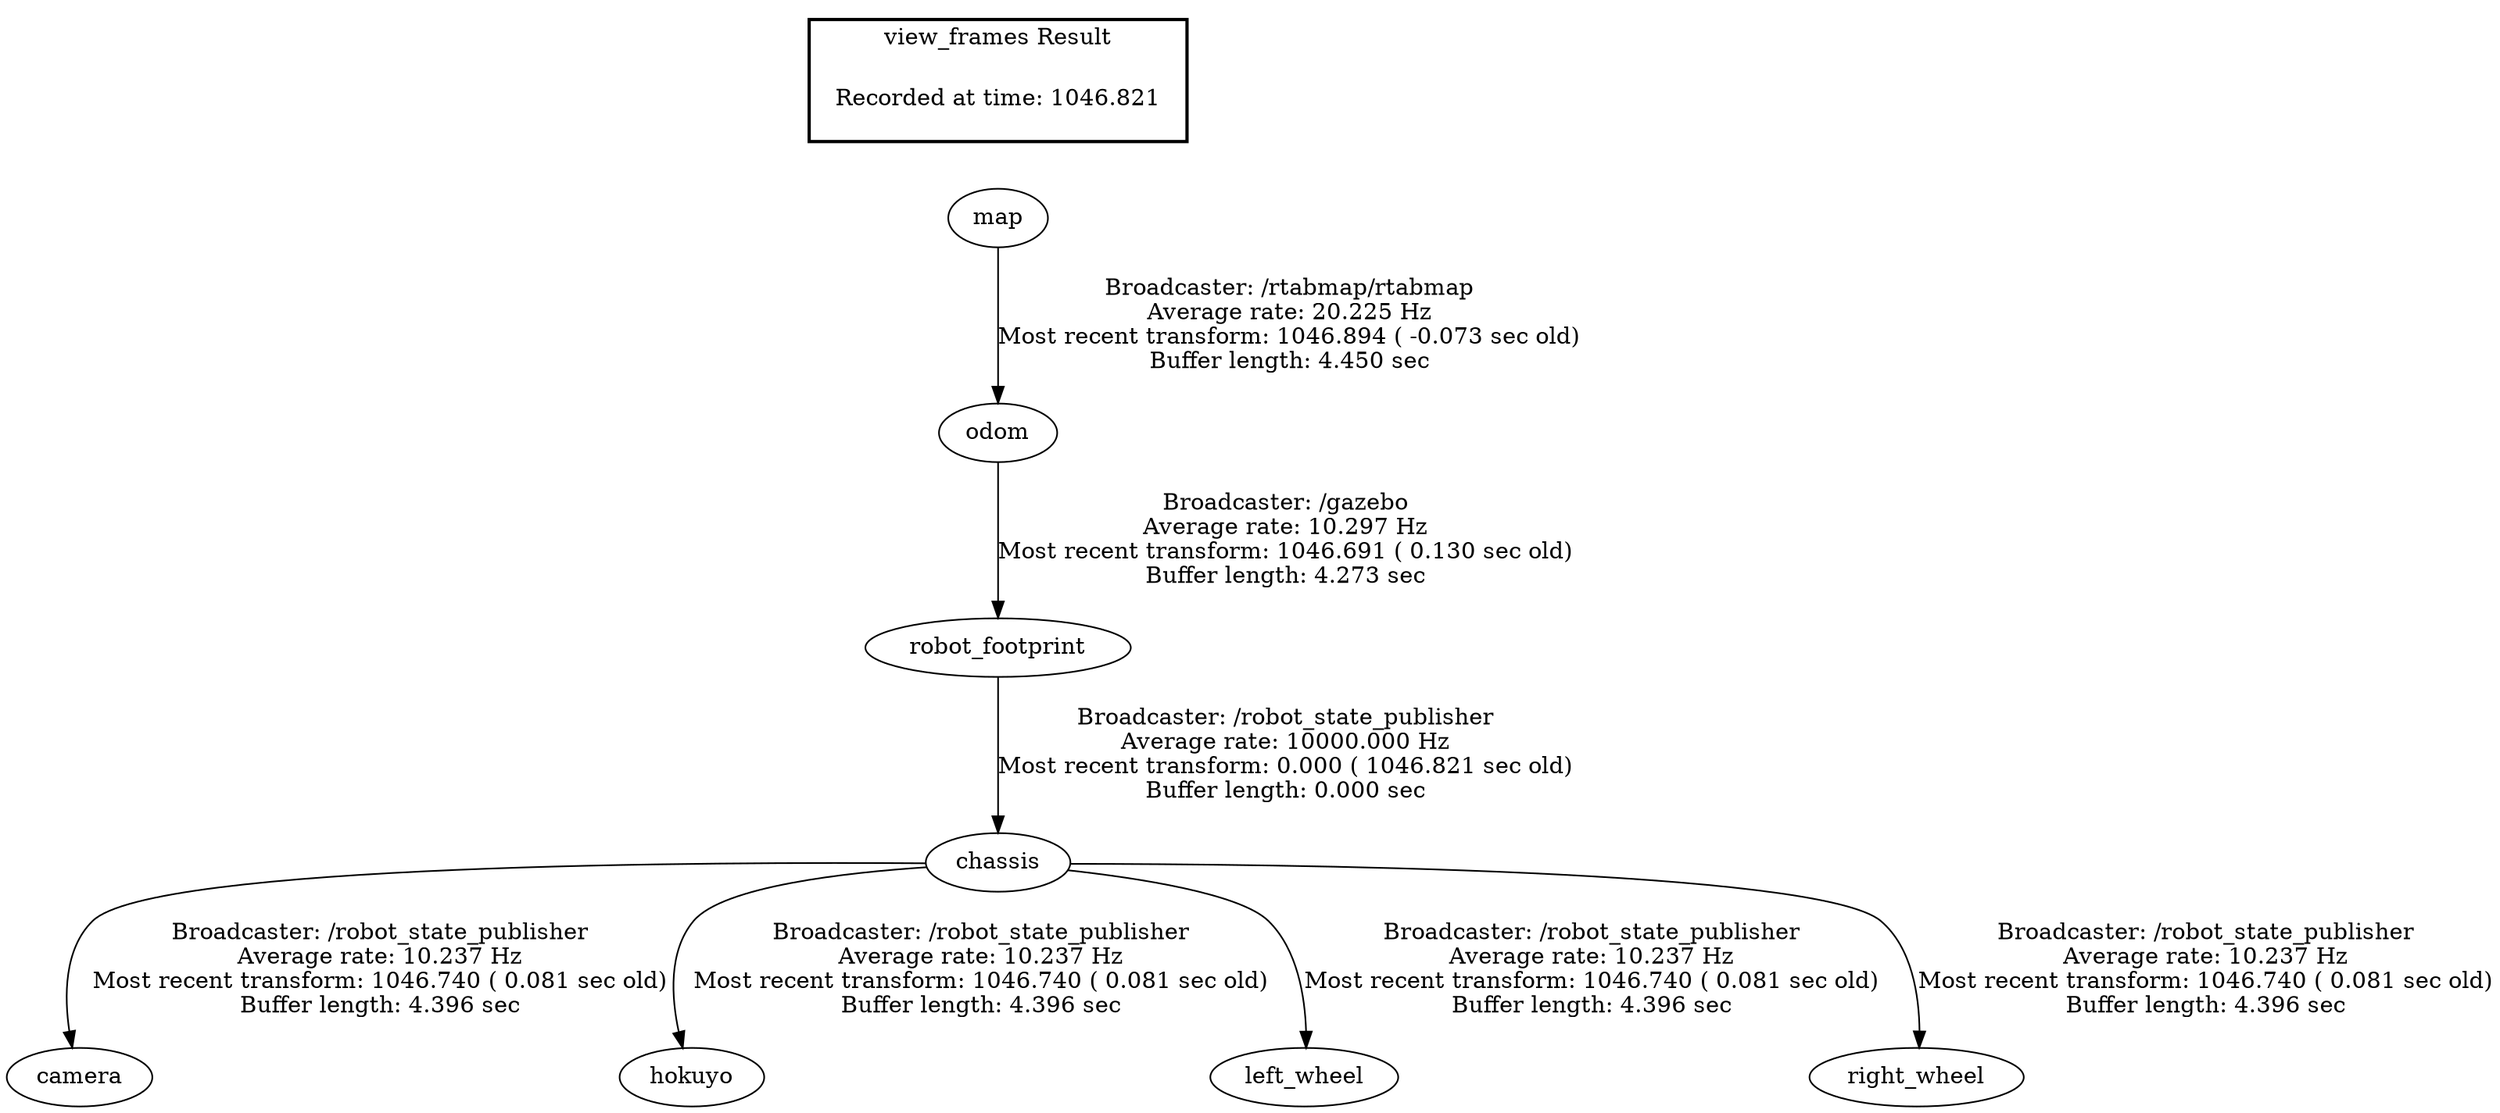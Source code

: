 digraph G {
"robot_footprint" -> "chassis"[label="Broadcaster: /robot_state_publisher\nAverage rate: 10000.000 Hz\nMost recent transform: 0.000 ( 1046.821 sec old)\nBuffer length: 0.000 sec\n"];
"odom" -> "robot_footprint"[label="Broadcaster: /gazebo\nAverage rate: 10.297 Hz\nMost recent transform: 1046.691 ( 0.130 sec old)\nBuffer length: 4.273 sec\n"];
"map" -> "odom"[label="Broadcaster: /rtabmap/rtabmap\nAverage rate: 20.225 Hz\nMost recent transform: 1046.894 ( -0.073 sec old)\nBuffer length: 4.450 sec\n"];
"chassis" -> "camera"[label="Broadcaster: /robot_state_publisher\nAverage rate: 10.237 Hz\nMost recent transform: 1046.740 ( 0.081 sec old)\nBuffer length: 4.396 sec\n"];
"chassis" -> "hokuyo"[label="Broadcaster: /robot_state_publisher\nAverage rate: 10.237 Hz\nMost recent transform: 1046.740 ( 0.081 sec old)\nBuffer length: 4.396 sec\n"];
"chassis" -> "left_wheel"[label="Broadcaster: /robot_state_publisher\nAverage rate: 10.237 Hz\nMost recent transform: 1046.740 ( 0.081 sec old)\nBuffer length: 4.396 sec\n"];
"chassis" -> "right_wheel"[label="Broadcaster: /robot_state_publisher\nAverage rate: 10.237 Hz\nMost recent transform: 1046.740 ( 0.081 sec old)\nBuffer length: 4.396 sec\n"];
edge [style=invis];
 subgraph cluster_legend { style=bold; color=black; label ="view_frames Result";
"Recorded at time: 1046.821"[ shape=plaintext ] ;
 }->"map";
}